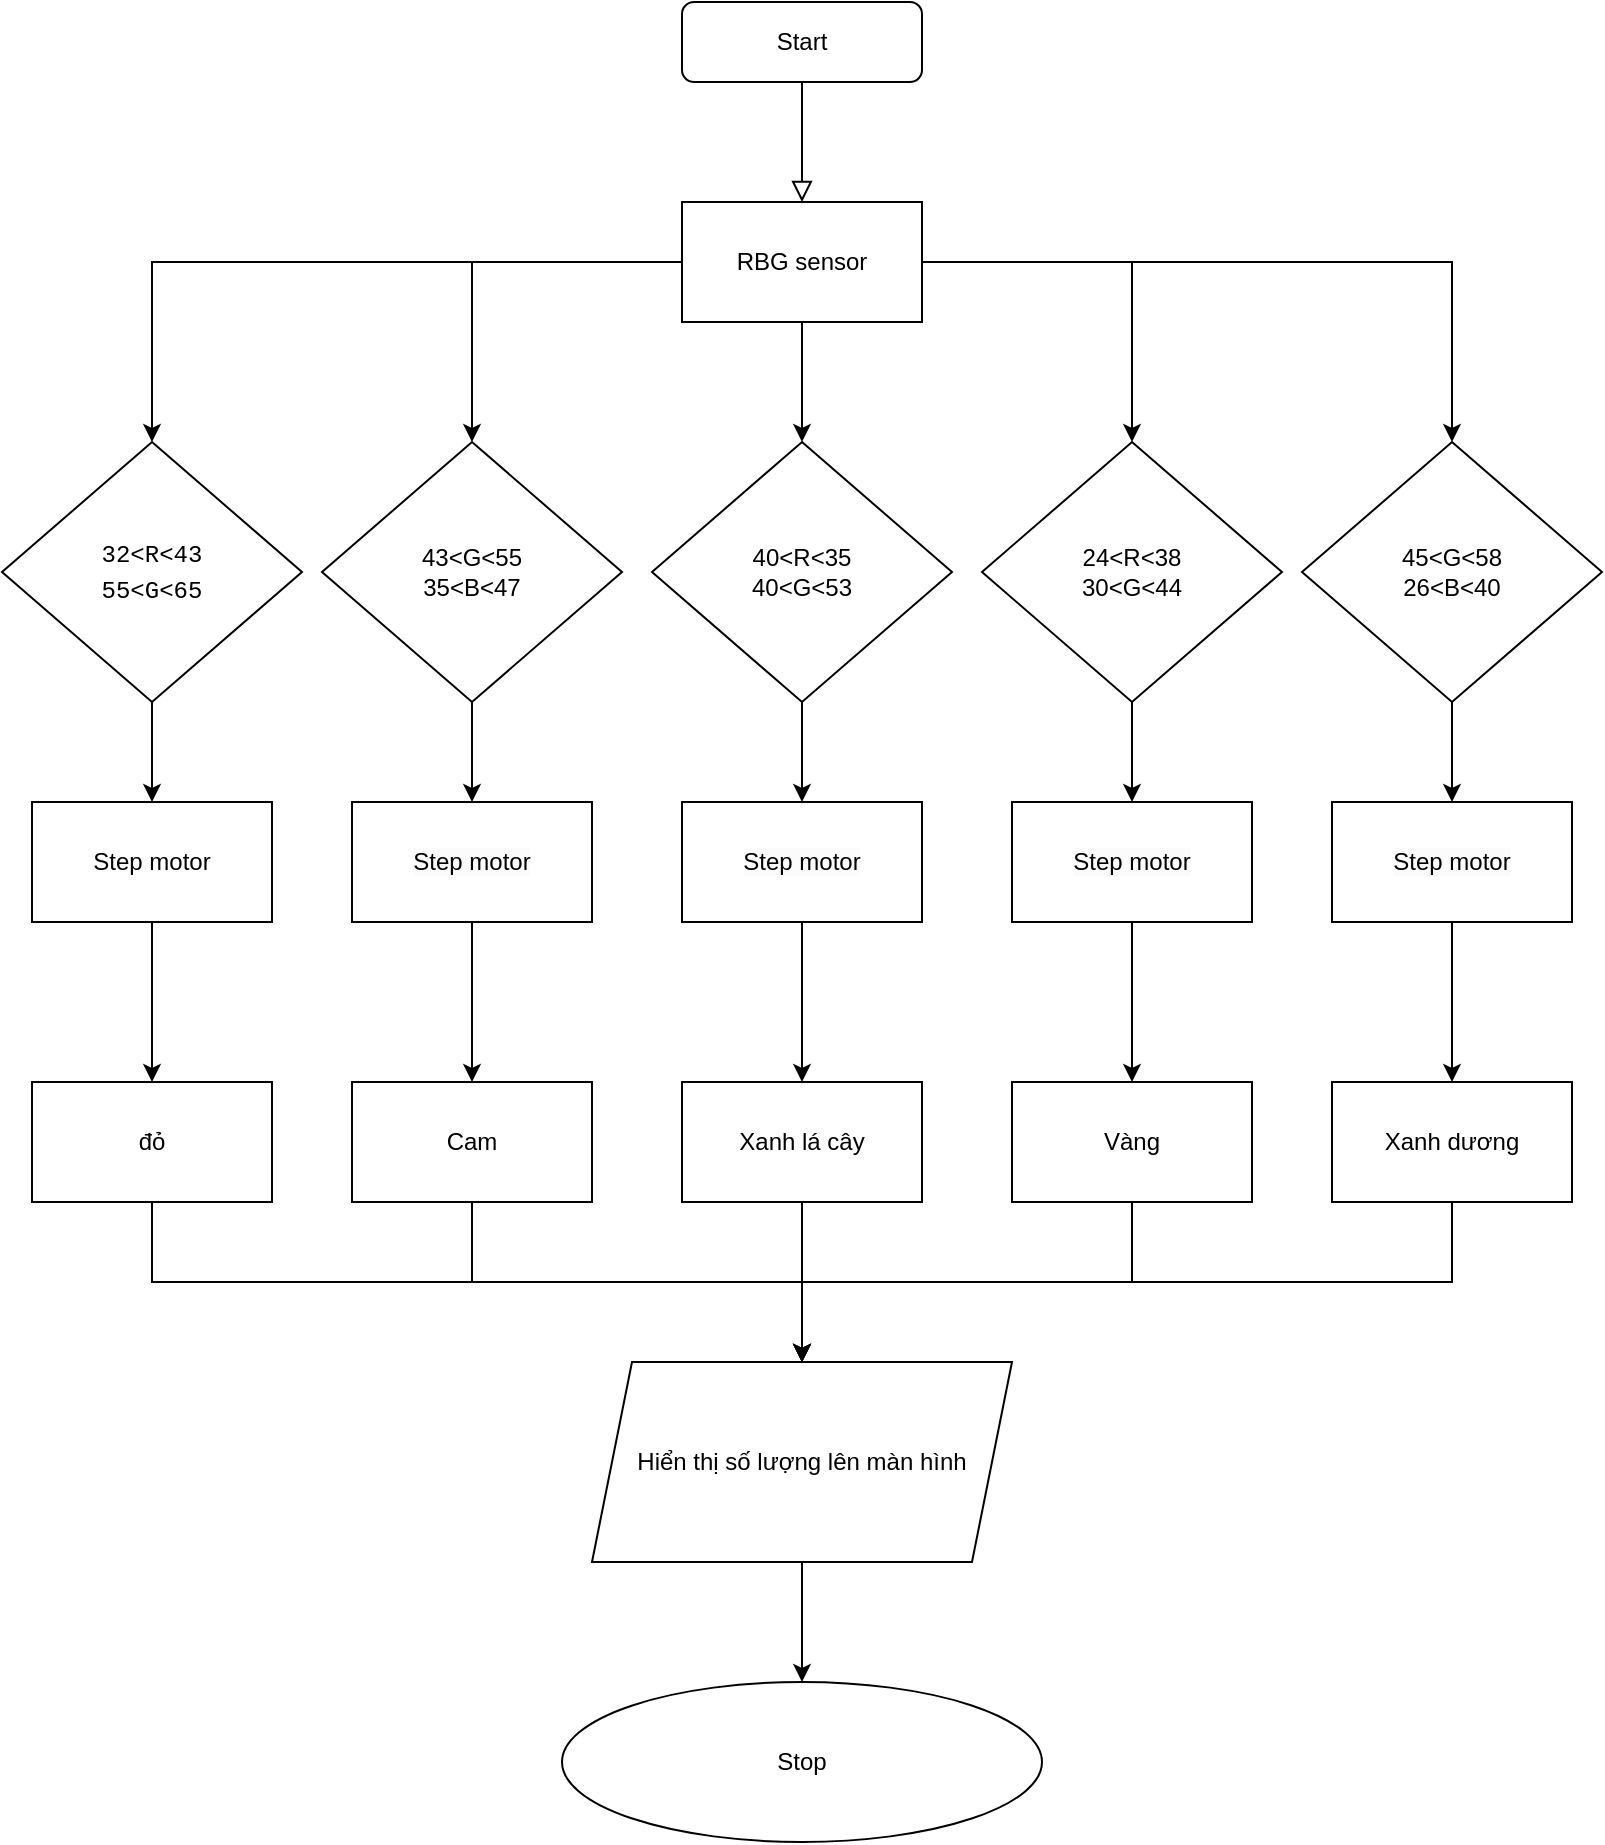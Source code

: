 <mxfile version="21.5.0" type="github">
  <diagram id="C5RBs43oDa-KdzZeNtuy" name="Page-1">
    <mxGraphModel dx="1225" dy="988" grid="1" gridSize="10" guides="1" tooltips="1" connect="1" arrows="1" fold="1" page="1" pageScale="1" pageWidth="827" pageHeight="1169" math="0" shadow="0">
      <root>
        <mxCell id="WIyWlLk6GJQsqaUBKTNV-0" />
        <mxCell id="WIyWlLk6GJQsqaUBKTNV-1" parent="WIyWlLk6GJQsqaUBKTNV-0" />
        <mxCell id="WIyWlLk6GJQsqaUBKTNV-2" value="" style="rounded=0;html=1;jettySize=auto;orthogonalLoop=1;fontSize=11;endArrow=block;endFill=0;endSize=8;strokeWidth=1;shadow=0;labelBackgroundColor=none;edgeStyle=orthogonalEdgeStyle;entryX=0.5;entryY=0;entryDx=0;entryDy=0;" parent="WIyWlLk6GJQsqaUBKTNV-1" source="WIyWlLk6GJQsqaUBKTNV-3" target="W93Tf28osxeGADxXUG6u-61" edge="1">
          <mxGeometry relative="1" as="geometry">
            <mxPoint x="400" y="110" as="targetPoint" />
          </mxGeometry>
        </mxCell>
        <mxCell id="WIyWlLk6GJQsqaUBKTNV-3" value="Start" style="rounded=1;whiteSpace=wrap;html=1;fontSize=12;glass=0;strokeWidth=1;shadow=0;" parent="WIyWlLk6GJQsqaUBKTNV-1" vertex="1">
          <mxGeometry x="340" y="30" width="120" height="40" as="geometry" />
        </mxCell>
        <mxCell id="W93Tf28osxeGADxXUG6u-65" value="" style="edgeStyle=orthogonalEdgeStyle;rounded=0;orthogonalLoop=1;jettySize=auto;html=1;" edge="1" parent="WIyWlLk6GJQsqaUBKTNV-1" source="W93Tf28osxeGADxXUG6u-61" target="W93Tf28osxeGADxXUG6u-64">
          <mxGeometry relative="1" as="geometry" />
        </mxCell>
        <mxCell id="W93Tf28osxeGADxXUG6u-67" value="" style="edgeStyle=orthogonalEdgeStyle;rounded=0;orthogonalLoop=1;jettySize=auto;html=1;" edge="1" parent="WIyWlLk6GJQsqaUBKTNV-1" source="W93Tf28osxeGADxXUG6u-61" target="W93Tf28osxeGADxXUG6u-66">
          <mxGeometry relative="1" as="geometry" />
        </mxCell>
        <mxCell id="W93Tf28osxeGADxXUG6u-72" value="" style="edgeStyle=orthogonalEdgeStyle;rounded=0;orthogonalLoop=1;jettySize=auto;html=1;entryX=0.5;entryY=0;entryDx=0;entryDy=0;" edge="1" parent="WIyWlLk6GJQsqaUBKTNV-1" source="W93Tf28osxeGADxXUG6u-61" target="W93Tf28osxeGADxXUG6u-68">
          <mxGeometry relative="1" as="geometry" />
        </mxCell>
        <mxCell id="W93Tf28osxeGADxXUG6u-73" value="" style="edgeStyle=orthogonalEdgeStyle;rounded=0;orthogonalLoop=1;jettySize=auto;html=1;entryX=0.5;entryY=0;entryDx=0;entryDy=0;" edge="1" parent="WIyWlLk6GJQsqaUBKTNV-1" source="W93Tf28osxeGADxXUG6u-61" target="W93Tf28osxeGADxXUG6u-69">
          <mxGeometry relative="1" as="geometry" />
        </mxCell>
        <mxCell id="W93Tf28osxeGADxXUG6u-74" value="" style="edgeStyle=orthogonalEdgeStyle;rounded=0;orthogonalLoop=1;jettySize=auto;html=1;" edge="1" parent="WIyWlLk6GJQsqaUBKTNV-1" source="W93Tf28osxeGADxXUG6u-61" target="W93Tf28osxeGADxXUG6u-70">
          <mxGeometry relative="1" as="geometry" />
        </mxCell>
        <mxCell id="W93Tf28osxeGADxXUG6u-61" value="RBG sensor" style="rounded=0;whiteSpace=wrap;html=1;" vertex="1" parent="WIyWlLk6GJQsqaUBKTNV-1">
          <mxGeometry x="340" y="130" width="120" height="60" as="geometry" />
        </mxCell>
        <mxCell id="W93Tf28osxeGADxXUG6u-77" value="" style="edgeStyle=orthogonalEdgeStyle;rounded=0;orthogonalLoop=1;jettySize=auto;html=1;" edge="1" parent="WIyWlLk6GJQsqaUBKTNV-1" source="W93Tf28osxeGADxXUG6u-64" target="W93Tf28osxeGADxXUG6u-76">
          <mxGeometry relative="1" as="geometry" />
        </mxCell>
        <mxCell id="W93Tf28osxeGADxXUG6u-64" value="&lt;div style=&quot;font-family: Menlo, Monaco, &amp;quot;Courier New&amp;quot;, monospace; font-weight: normal; font-size: 12px; line-height: 18px;&quot;&gt;&lt;div style=&quot;font-size: 12px;&quot;&gt;32&amp;lt;R&amp;lt;43&lt;/div&gt;&lt;div style=&quot;font-size: 12px;&quot;&gt;55&amp;lt;G&amp;lt;65&lt;/div&gt;&lt;/div&gt;" style="rhombus;whiteSpace=wrap;html=1;rounded=0;fontSize=12;labelBackgroundColor=none;fontColor=default;" vertex="1" parent="WIyWlLk6GJQsqaUBKTNV-1">
          <mxGeometry y="250" width="150" height="130" as="geometry" />
        </mxCell>
        <mxCell id="W93Tf28osxeGADxXUG6u-79" value="" style="edgeStyle=orthogonalEdgeStyle;rounded=0;orthogonalLoop=1;jettySize=auto;html=1;" edge="1" parent="WIyWlLk6GJQsqaUBKTNV-1" source="W93Tf28osxeGADxXUG6u-66" target="W93Tf28osxeGADxXUG6u-78">
          <mxGeometry relative="1" as="geometry" />
        </mxCell>
        <mxCell id="W93Tf28osxeGADxXUG6u-66" value="43&amp;lt;G&amp;lt;55&lt;br&gt;35&amp;lt;B&amp;lt;47" style="rhombus;whiteSpace=wrap;html=1;rounded=0;" vertex="1" parent="WIyWlLk6GJQsqaUBKTNV-1">
          <mxGeometry x="160" y="250" width="150" height="130" as="geometry" />
        </mxCell>
        <mxCell id="W93Tf28osxeGADxXUG6u-85" value="" style="edgeStyle=orthogonalEdgeStyle;rounded=0;orthogonalLoop=1;jettySize=auto;html=1;" edge="1" parent="WIyWlLk6GJQsqaUBKTNV-1" source="W93Tf28osxeGADxXUG6u-68" target="W93Tf28osxeGADxXUG6u-84">
          <mxGeometry relative="1" as="geometry" />
        </mxCell>
        <mxCell id="W93Tf28osxeGADxXUG6u-68" value="45&amp;lt;G&amp;lt;58&lt;br&gt;26&amp;lt;B&amp;lt;40" style="rhombus;whiteSpace=wrap;html=1;rounded=0;" vertex="1" parent="WIyWlLk6GJQsqaUBKTNV-1">
          <mxGeometry x="650" y="250" width="150" height="130" as="geometry" />
        </mxCell>
        <mxCell id="W93Tf28osxeGADxXUG6u-83" value="" style="edgeStyle=orthogonalEdgeStyle;rounded=0;orthogonalLoop=1;jettySize=auto;html=1;" edge="1" parent="WIyWlLk6GJQsqaUBKTNV-1" source="W93Tf28osxeGADxXUG6u-69" target="W93Tf28osxeGADxXUG6u-82">
          <mxGeometry relative="1" as="geometry" />
        </mxCell>
        <mxCell id="W93Tf28osxeGADxXUG6u-69" value="24&amp;lt;R&amp;lt;38&lt;br&gt;30&amp;lt;G&amp;lt;44" style="rhombus;whiteSpace=wrap;html=1;rounded=0;" vertex="1" parent="WIyWlLk6GJQsqaUBKTNV-1">
          <mxGeometry x="490" y="250" width="150" height="130" as="geometry" />
        </mxCell>
        <mxCell id="W93Tf28osxeGADxXUG6u-81" value="" style="edgeStyle=orthogonalEdgeStyle;rounded=0;orthogonalLoop=1;jettySize=auto;html=1;" edge="1" parent="WIyWlLk6GJQsqaUBKTNV-1" source="W93Tf28osxeGADxXUG6u-70" target="W93Tf28osxeGADxXUG6u-80">
          <mxGeometry relative="1" as="geometry" />
        </mxCell>
        <mxCell id="W93Tf28osxeGADxXUG6u-70" value="40&amp;lt;R&amp;lt;35&lt;br&gt;40&amp;lt;G&amp;lt;53" style="rhombus;whiteSpace=wrap;html=1;rounded=0;" vertex="1" parent="WIyWlLk6GJQsqaUBKTNV-1">
          <mxGeometry x="325" y="250" width="150" height="130" as="geometry" />
        </mxCell>
        <mxCell id="W93Tf28osxeGADxXUG6u-90" value="" style="edgeStyle=orthogonalEdgeStyle;rounded=0;orthogonalLoop=1;jettySize=auto;html=1;" edge="1" parent="WIyWlLk6GJQsqaUBKTNV-1" source="W93Tf28osxeGADxXUG6u-76" target="W93Tf28osxeGADxXUG6u-89">
          <mxGeometry relative="1" as="geometry" />
        </mxCell>
        <mxCell id="W93Tf28osxeGADxXUG6u-76" value="Step motor" style="whiteSpace=wrap;html=1;rounded=0;labelBackgroundColor=none;" vertex="1" parent="WIyWlLk6GJQsqaUBKTNV-1">
          <mxGeometry x="15" y="430" width="120" height="60" as="geometry" />
        </mxCell>
        <mxCell id="W93Tf28osxeGADxXUG6u-92" value="" style="edgeStyle=orthogonalEdgeStyle;rounded=0;orthogonalLoop=1;jettySize=auto;html=1;" edge="1" parent="WIyWlLk6GJQsqaUBKTNV-1" source="W93Tf28osxeGADxXUG6u-78" target="W93Tf28osxeGADxXUG6u-91">
          <mxGeometry relative="1" as="geometry" />
        </mxCell>
        <mxCell id="W93Tf28osxeGADxXUG6u-78" value="&lt;meta charset=&quot;utf-8&quot;&gt;&lt;span style=&quot;color: rgb(0, 0, 0); font-family: Helvetica; font-size: 12px; font-style: normal; font-variant-ligatures: normal; font-variant-caps: normal; font-weight: 400; letter-spacing: normal; orphans: 2; text-align: center; text-indent: 0px; text-transform: none; widows: 2; word-spacing: 0px; -webkit-text-stroke-width: 0px; background-color: rgb(251, 251, 251); text-decoration-thickness: initial; text-decoration-style: initial; text-decoration-color: initial; float: none; display: inline !important;&quot;&gt;Step motor&lt;/span&gt;" style="whiteSpace=wrap;html=1;rounded=0;" vertex="1" parent="WIyWlLk6GJQsqaUBKTNV-1">
          <mxGeometry x="175" y="430" width="120" height="60" as="geometry" />
        </mxCell>
        <mxCell id="W93Tf28osxeGADxXUG6u-94" value="" style="edgeStyle=orthogonalEdgeStyle;rounded=0;orthogonalLoop=1;jettySize=auto;html=1;" edge="1" parent="WIyWlLk6GJQsqaUBKTNV-1" source="W93Tf28osxeGADxXUG6u-80" target="W93Tf28osxeGADxXUG6u-93">
          <mxGeometry relative="1" as="geometry" />
        </mxCell>
        <mxCell id="W93Tf28osxeGADxXUG6u-80" value="&lt;meta charset=&quot;utf-8&quot;&gt;&lt;span style=&quot;color: rgb(0, 0, 0); font-family: Helvetica; font-size: 12px; font-style: normal; font-variant-ligatures: normal; font-variant-caps: normal; font-weight: 400; letter-spacing: normal; orphans: 2; text-align: center; text-indent: 0px; text-transform: none; widows: 2; word-spacing: 0px; -webkit-text-stroke-width: 0px; background-color: rgb(251, 251, 251); text-decoration-thickness: initial; text-decoration-style: initial; text-decoration-color: initial; float: none; display: inline !important;&quot;&gt;Step motor&lt;/span&gt;" style="whiteSpace=wrap;html=1;rounded=0;" vertex="1" parent="WIyWlLk6GJQsqaUBKTNV-1">
          <mxGeometry x="340" y="430" width="120" height="60" as="geometry" />
        </mxCell>
        <mxCell id="W93Tf28osxeGADxXUG6u-96" value="" style="edgeStyle=orthogonalEdgeStyle;rounded=0;orthogonalLoop=1;jettySize=auto;html=1;" edge="1" parent="WIyWlLk6GJQsqaUBKTNV-1" source="W93Tf28osxeGADxXUG6u-82" target="W93Tf28osxeGADxXUG6u-95">
          <mxGeometry relative="1" as="geometry" />
        </mxCell>
        <mxCell id="W93Tf28osxeGADxXUG6u-82" value="&lt;meta charset=&quot;utf-8&quot;&gt;&lt;span style=&quot;color: rgb(0, 0, 0); font-family: Helvetica; font-size: 12px; font-style: normal; font-variant-ligatures: normal; font-variant-caps: normal; font-weight: 400; letter-spacing: normal; orphans: 2; text-align: center; text-indent: 0px; text-transform: none; widows: 2; word-spacing: 0px; -webkit-text-stroke-width: 0px; background-color: rgb(251, 251, 251); text-decoration-thickness: initial; text-decoration-style: initial; text-decoration-color: initial; float: none; display: inline !important;&quot;&gt;Step motor&lt;/span&gt;" style="whiteSpace=wrap;html=1;rounded=0;" vertex="1" parent="WIyWlLk6GJQsqaUBKTNV-1">
          <mxGeometry x="505" y="430" width="120" height="60" as="geometry" />
        </mxCell>
        <mxCell id="W93Tf28osxeGADxXUG6u-98" value="" style="edgeStyle=orthogonalEdgeStyle;rounded=0;orthogonalLoop=1;jettySize=auto;html=1;" edge="1" parent="WIyWlLk6GJQsqaUBKTNV-1" source="W93Tf28osxeGADxXUG6u-84" target="W93Tf28osxeGADxXUG6u-97">
          <mxGeometry relative="1" as="geometry" />
        </mxCell>
        <mxCell id="W93Tf28osxeGADxXUG6u-84" value="&lt;meta charset=&quot;utf-8&quot;&gt;&lt;span style=&quot;color: rgb(0, 0, 0); font-family: Helvetica; font-size: 12px; font-style: normal; font-variant-ligatures: normal; font-variant-caps: normal; font-weight: 400; letter-spacing: normal; orphans: 2; text-align: center; text-indent: 0px; text-transform: none; widows: 2; word-spacing: 0px; -webkit-text-stroke-width: 0px; background-color: rgb(251, 251, 251); text-decoration-thickness: initial; text-decoration-style: initial; text-decoration-color: initial; float: none; display: inline !important;&quot;&gt;Step motor&lt;/span&gt;" style="whiteSpace=wrap;html=1;rounded=0;" vertex="1" parent="WIyWlLk6GJQsqaUBKTNV-1">
          <mxGeometry x="665" y="430" width="120" height="60" as="geometry" />
        </mxCell>
        <mxCell id="W93Tf28osxeGADxXUG6u-120" style="edgeStyle=orthogonalEdgeStyle;rounded=0;orthogonalLoop=1;jettySize=auto;html=1;exitX=0.5;exitY=1;exitDx=0;exitDy=0;entryX=0.5;entryY=0;entryDx=0;entryDy=0;" edge="1" parent="WIyWlLk6GJQsqaUBKTNV-1" source="W93Tf28osxeGADxXUG6u-89" target="W93Tf28osxeGADxXUG6u-115">
          <mxGeometry relative="1" as="geometry" />
        </mxCell>
        <mxCell id="W93Tf28osxeGADxXUG6u-89" value="đỏ" style="whiteSpace=wrap;html=1;rounded=0;labelBackgroundColor=none;" vertex="1" parent="WIyWlLk6GJQsqaUBKTNV-1">
          <mxGeometry x="15" y="570" width="120" height="60" as="geometry" />
        </mxCell>
        <mxCell id="W93Tf28osxeGADxXUG6u-119" style="edgeStyle=orthogonalEdgeStyle;rounded=0;orthogonalLoop=1;jettySize=auto;html=1;exitX=0.5;exitY=1;exitDx=0;exitDy=0;entryX=0.5;entryY=0;entryDx=0;entryDy=0;" edge="1" parent="WIyWlLk6GJQsqaUBKTNV-1" source="W93Tf28osxeGADxXUG6u-91" target="W93Tf28osxeGADxXUG6u-115">
          <mxGeometry relative="1" as="geometry" />
        </mxCell>
        <mxCell id="W93Tf28osxeGADxXUG6u-91" value="Cam" style="whiteSpace=wrap;html=1;rounded=0;" vertex="1" parent="WIyWlLk6GJQsqaUBKTNV-1">
          <mxGeometry x="175" y="570" width="120" height="60" as="geometry" />
        </mxCell>
        <mxCell id="W93Tf28osxeGADxXUG6u-116" style="edgeStyle=orthogonalEdgeStyle;rounded=0;orthogonalLoop=1;jettySize=auto;html=1;exitX=0.5;exitY=1;exitDx=0;exitDy=0;entryX=0.5;entryY=0;entryDx=0;entryDy=0;" edge="1" parent="WIyWlLk6GJQsqaUBKTNV-1" source="W93Tf28osxeGADxXUG6u-93" target="W93Tf28osxeGADxXUG6u-115">
          <mxGeometry relative="1" as="geometry" />
        </mxCell>
        <mxCell id="W93Tf28osxeGADxXUG6u-93" value="Xanh lá cây" style="whiteSpace=wrap;html=1;rounded=0;" vertex="1" parent="WIyWlLk6GJQsqaUBKTNV-1">
          <mxGeometry x="340" y="570" width="120" height="60" as="geometry" />
        </mxCell>
        <mxCell id="W93Tf28osxeGADxXUG6u-117" style="edgeStyle=orthogonalEdgeStyle;rounded=0;orthogonalLoop=1;jettySize=auto;html=1;exitX=0.5;exitY=1;exitDx=0;exitDy=0;entryX=0.5;entryY=0;entryDx=0;entryDy=0;" edge="1" parent="WIyWlLk6GJQsqaUBKTNV-1" source="W93Tf28osxeGADxXUG6u-95" target="W93Tf28osxeGADxXUG6u-115">
          <mxGeometry relative="1" as="geometry" />
        </mxCell>
        <mxCell id="W93Tf28osxeGADxXUG6u-95" value="Vàng" style="whiteSpace=wrap;html=1;rounded=0;" vertex="1" parent="WIyWlLk6GJQsqaUBKTNV-1">
          <mxGeometry x="505" y="570" width="120" height="60" as="geometry" />
        </mxCell>
        <mxCell id="W93Tf28osxeGADxXUG6u-118" style="edgeStyle=orthogonalEdgeStyle;rounded=0;orthogonalLoop=1;jettySize=auto;html=1;exitX=0.5;exitY=1;exitDx=0;exitDy=0;entryX=0.5;entryY=0;entryDx=0;entryDy=0;" edge="1" parent="WIyWlLk6GJQsqaUBKTNV-1" source="W93Tf28osxeGADxXUG6u-97" target="W93Tf28osxeGADxXUG6u-115">
          <mxGeometry relative="1" as="geometry" />
        </mxCell>
        <mxCell id="W93Tf28osxeGADxXUG6u-97" value="Xanh dương" style="whiteSpace=wrap;html=1;rounded=0;" vertex="1" parent="WIyWlLk6GJQsqaUBKTNV-1">
          <mxGeometry x="665" y="570" width="120" height="60" as="geometry" />
        </mxCell>
        <mxCell id="W93Tf28osxeGADxXUG6u-122" value="" style="edgeStyle=orthogonalEdgeStyle;rounded=0;orthogonalLoop=1;jettySize=auto;html=1;" edge="1" parent="WIyWlLk6GJQsqaUBKTNV-1" source="W93Tf28osxeGADxXUG6u-115" target="W93Tf28osxeGADxXUG6u-121">
          <mxGeometry relative="1" as="geometry" />
        </mxCell>
        <mxCell id="W93Tf28osxeGADxXUG6u-115" value="Hiển thị số lượng lên màn hình" style="shape=parallelogram;perimeter=parallelogramPerimeter;whiteSpace=wrap;html=1;fixedSize=1;" vertex="1" parent="WIyWlLk6GJQsqaUBKTNV-1">
          <mxGeometry x="295" y="710" width="210" height="100" as="geometry" />
        </mxCell>
        <mxCell id="W93Tf28osxeGADxXUG6u-121" value="Stop" style="ellipse;whiteSpace=wrap;html=1;" vertex="1" parent="WIyWlLk6GJQsqaUBKTNV-1">
          <mxGeometry x="280" y="870" width="240" height="80" as="geometry" />
        </mxCell>
      </root>
    </mxGraphModel>
  </diagram>
</mxfile>

